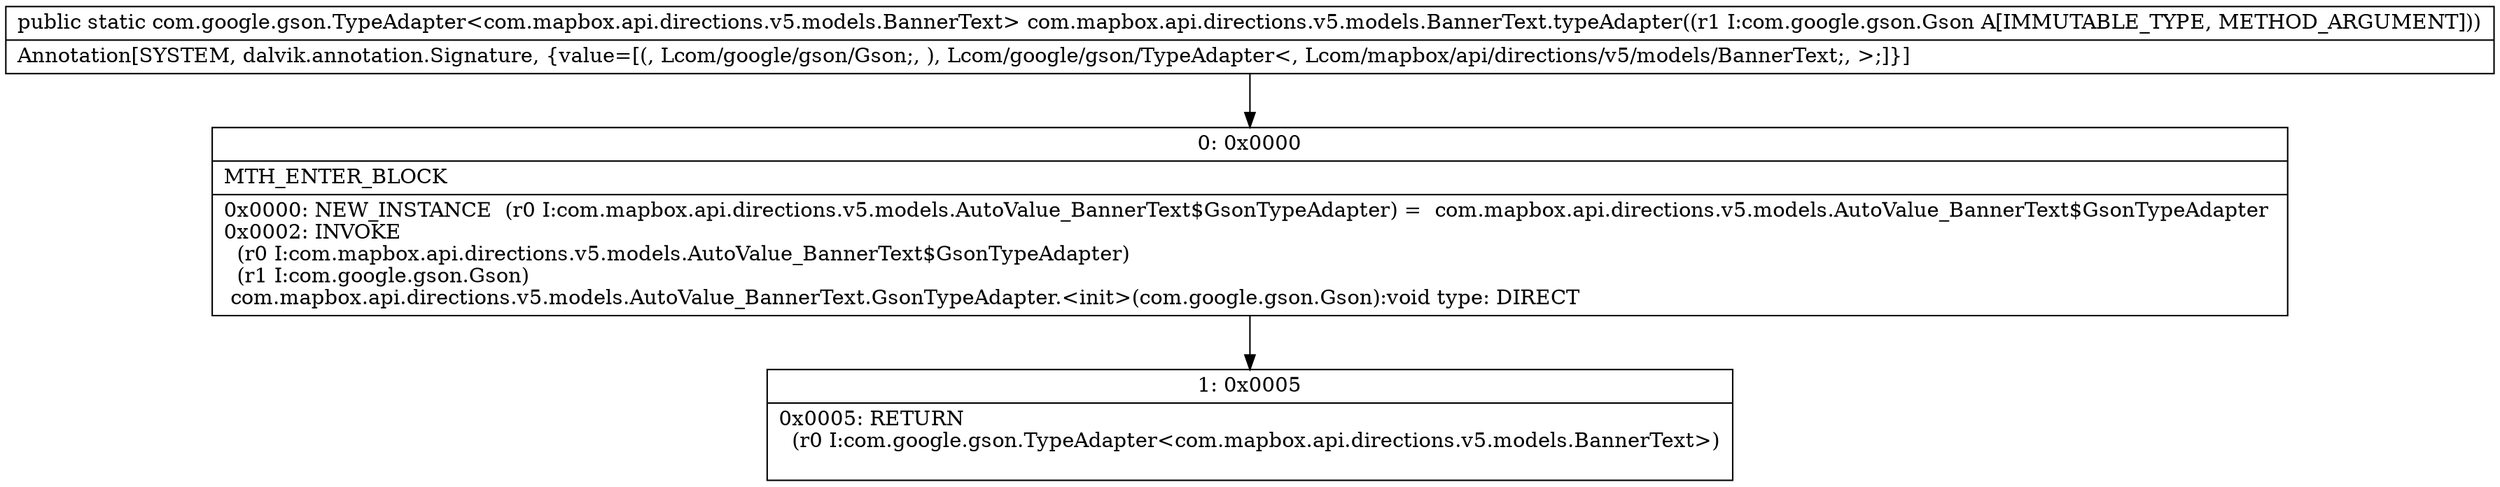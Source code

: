 digraph "CFG forcom.mapbox.api.directions.v5.models.BannerText.typeAdapter(Lcom\/google\/gson\/Gson;)Lcom\/google\/gson\/TypeAdapter;" {
Node_0 [shape=record,label="{0\:\ 0x0000|MTH_ENTER_BLOCK\l|0x0000: NEW_INSTANCE  (r0 I:com.mapbox.api.directions.v5.models.AutoValue_BannerText$GsonTypeAdapter) =  com.mapbox.api.directions.v5.models.AutoValue_BannerText$GsonTypeAdapter \l0x0002: INVOKE  \l  (r0 I:com.mapbox.api.directions.v5.models.AutoValue_BannerText$GsonTypeAdapter)\l  (r1 I:com.google.gson.Gson)\l com.mapbox.api.directions.v5.models.AutoValue_BannerText.GsonTypeAdapter.\<init\>(com.google.gson.Gson):void type: DIRECT \l}"];
Node_1 [shape=record,label="{1\:\ 0x0005|0x0005: RETURN  \l  (r0 I:com.google.gson.TypeAdapter\<com.mapbox.api.directions.v5.models.BannerText\>)\l \l}"];
MethodNode[shape=record,label="{public static com.google.gson.TypeAdapter\<com.mapbox.api.directions.v5.models.BannerText\> com.mapbox.api.directions.v5.models.BannerText.typeAdapter((r1 I:com.google.gson.Gson A[IMMUTABLE_TYPE, METHOD_ARGUMENT]))  | Annotation[SYSTEM, dalvik.annotation.Signature, \{value=[(, Lcom\/google\/gson\/Gson;, ), Lcom\/google\/gson\/TypeAdapter\<, Lcom\/mapbox\/api\/directions\/v5\/models\/BannerText;, \>;]\}]\l}"];
MethodNode -> Node_0;
Node_0 -> Node_1;
}

